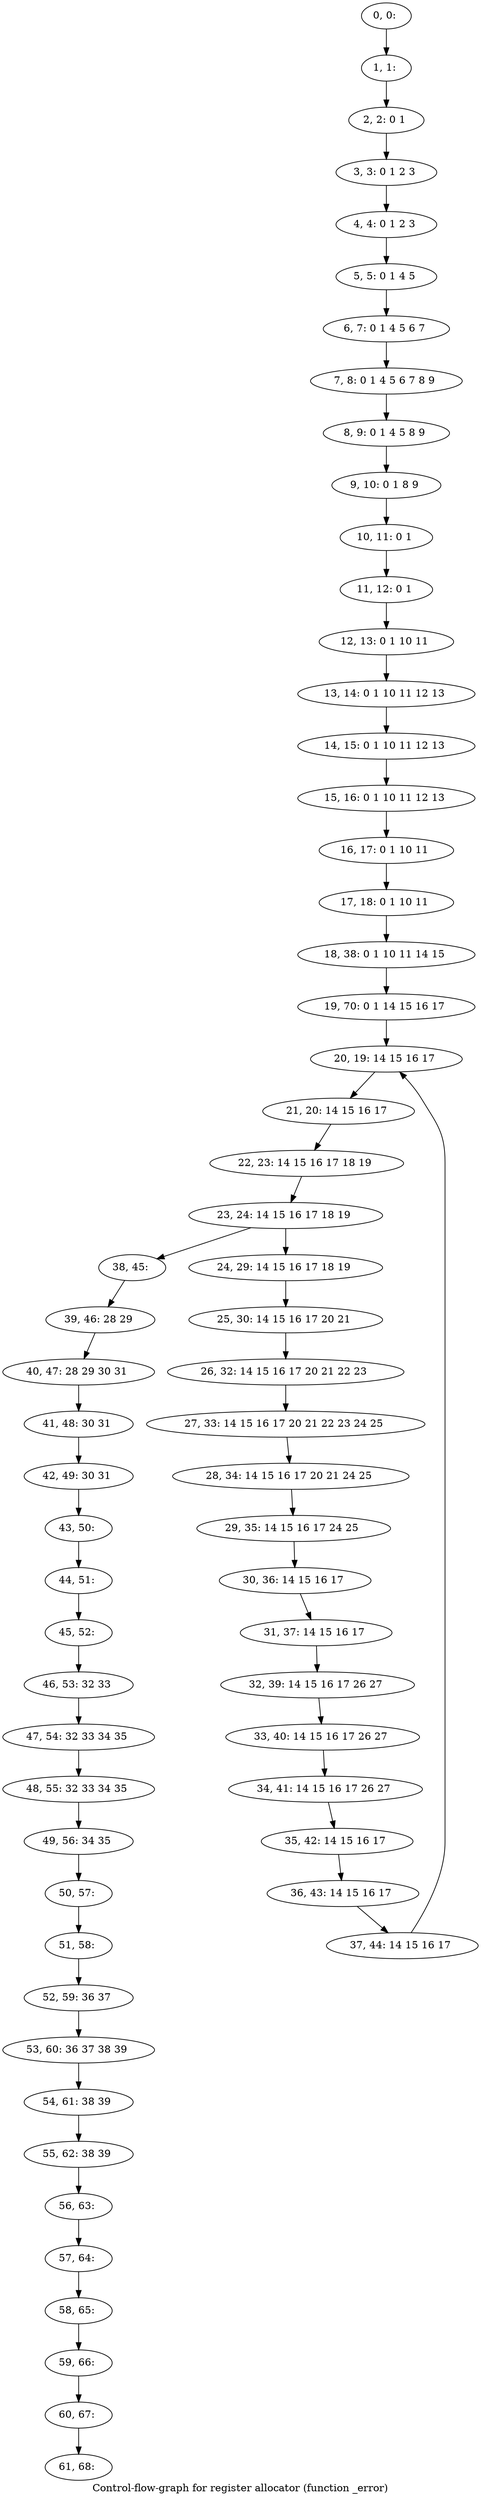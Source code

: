 digraph G {
graph [label="Control-flow-graph for register allocator (function _error)"]
0[label="0, 0: "];
1[label="1, 1: "];
2[label="2, 2: 0 1 "];
3[label="3, 3: 0 1 2 3 "];
4[label="4, 4: 0 1 2 3 "];
5[label="5, 5: 0 1 4 5 "];
6[label="6, 7: 0 1 4 5 6 7 "];
7[label="7, 8: 0 1 4 5 6 7 8 9 "];
8[label="8, 9: 0 1 4 5 8 9 "];
9[label="9, 10: 0 1 8 9 "];
10[label="10, 11: 0 1 "];
11[label="11, 12: 0 1 "];
12[label="12, 13: 0 1 10 11 "];
13[label="13, 14: 0 1 10 11 12 13 "];
14[label="14, 15: 0 1 10 11 12 13 "];
15[label="15, 16: 0 1 10 11 12 13 "];
16[label="16, 17: 0 1 10 11 "];
17[label="17, 18: 0 1 10 11 "];
18[label="18, 38: 0 1 10 11 14 15 "];
19[label="19, 70: 0 1 14 15 16 17 "];
20[label="20, 19: 14 15 16 17 "];
21[label="21, 20: 14 15 16 17 "];
22[label="22, 23: 14 15 16 17 18 19 "];
23[label="23, 24: 14 15 16 17 18 19 "];
24[label="24, 29: 14 15 16 17 18 19 "];
25[label="25, 30: 14 15 16 17 20 21 "];
26[label="26, 32: 14 15 16 17 20 21 22 23 "];
27[label="27, 33: 14 15 16 17 20 21 22 23 24 25 "];
28[label="28, 34: 14 15 16 17 20 21 24 25 "];
29[label="29, 35: 14 15 16 17 24 25 "];
30[label="30, 36: 14 15 16 17 "];
31[label="31, 37: 14 15 16 17 "];
32[label="32, 39: 14 15 16 17 26 27 "];
33[label="33, 40: 14 15 16 17 26 27 "];
34[label="34, 41: 14 15 16 17 26 27 "];
35[label="35, 42: 14 15 16 17 "];
36[label="36, 43: 14 15 16 17 "];
37[label="37, 44: 14 15 16 17 "];
38[label="38, 45: "];
39[label="39, 46: 28 29 "];
40[label="40, 47: 28 29 30 31 "];
41[label="41, 48: 30 31 "];
42[label="42, 49: 30 31 "];
43[label="43, 50: "];
44[label="44, 51: "];
45[label="45, 52: "];
46[label="46, 53: 32 33 "];
47[label="47, 54: 32 33 34 35 "];
48[label="48, 55: 32 33 34 35 "];
49[label="49, 56: 34 35 "];
50[label="50, 57: "];
51[label="51, 58: "];
52[label="52, 59: 36 37 "];
53[label="53, 60: 36 37 38 39 "];
54[label="54, 61: 38 39 "];
55[label="55, 62: 38 39 "];
56[label="56, 63: "];
57[label="57, 64: "];
58[label="58, 65: "];
59[label="59, 66: "];
60[label="60, 67: "];
61[label="61, 68: "];
0->1 ;
1->2 ;
2->3 ;
3->4 ;
4->5 ;
5->6 ;
6->7 ;
7->8 ;
8->9 ;
9->10 ;
10->11 ;
11->12 ;
12->13 ;
13->14 ;
14->15 ;
15->16 ;
16->17 ;
17->18 ;
18->19 ;
19->20 ;
20->21 ;
21->22 ;
22->23 ;
23->24 ;
23->38 ;
24->25 ;
25->26 ;
26->27 ;
27->28 ;
28->29 ;
29->30 ;
30->31 ;
31->32 ;
32->33 ;
33->34 ;
34->35 ;
35->36 ;
36->37 ;
37->20 ;
38->39 ;
39->40 ;
40->41 ;
41->42 ;
42->43 ;
43->44 ;
44->45 ;
45->46 ;
46->47 ;
47->48 ;
48->49 ;
49->50 ;
50->51 ;
51->52 ;
52->53 ;
53->54 ;
54->55 ;
55->56 ;
56->57 ;
57->58 ;
58->59 ;
59->60 ;
60->61 ;
}
